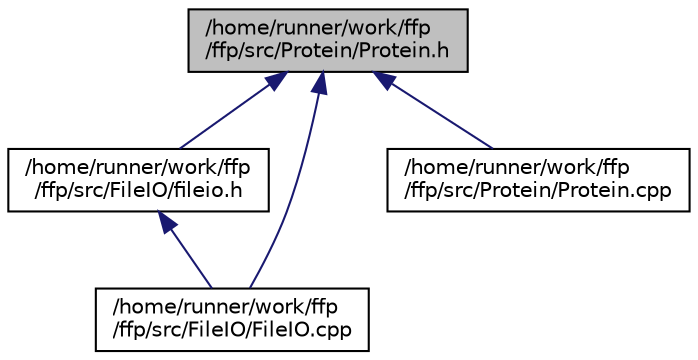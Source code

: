 digraph "/home/runner/work/ffp/ffp/src/Protein/Protein.h"
{
 // LATEX_PDF_SIZE
  edge [fontname="Helvetica",fontsize="10",labelfontname="Helvetica",labelfontsize="10"];
  node [fontname="Helvetica",fontsize="10",shape=record];
  Node1 [label="/home/runner/work/ffp\l/ffp/src/Protein/Protein.h",height=0.2,width=0.4,color="black", fillcolor="grey75", style="filled", fontcolor="black",tooltip=" "];
  Node1 -> Node2 [dir="back",color="midnightblue",fontsize="10",style="solid",fontname="Helvetica"];
  Node2 [label="/home/runner/work/ffp\l/ffp/src/FileIO/fileio.h",height=0.2,width=0.4,color="black", fillcolor="white", style="filled",URL="$fileio_8h.html",tooltip=" "];
  Node2 -> Node3 [dir="back",color="midnightblue",fontsize="10",style="solid",fontname="Helvetica"];
  Node3 [label="/home/runner/work/ffp\l/ffp/src/FileIO/FileIO.cpp",height=0.2,width=0.4,color="black", fillcolor="white", style="filled",URL="$FileIO_8cpp.html",tooltip=" "];
  Node1 -> Node3 [dir="back",color="midnightblue",fontsize="10",style="solid",fontname="Helvetica"];
  Node1 -> Node4 [dir="back",color="midnightblue",fontsize="10",style="solid",fontname="Helvetica"];
  Node4 [label="/home/runner/work/ffp\l/ffp/src/Protein/Protein.cpp",height=0.2,width=0.4,color="black", fillcolor="white", style="filled",URL="$Protein_8cpp.html",tooltip=" "];
}
